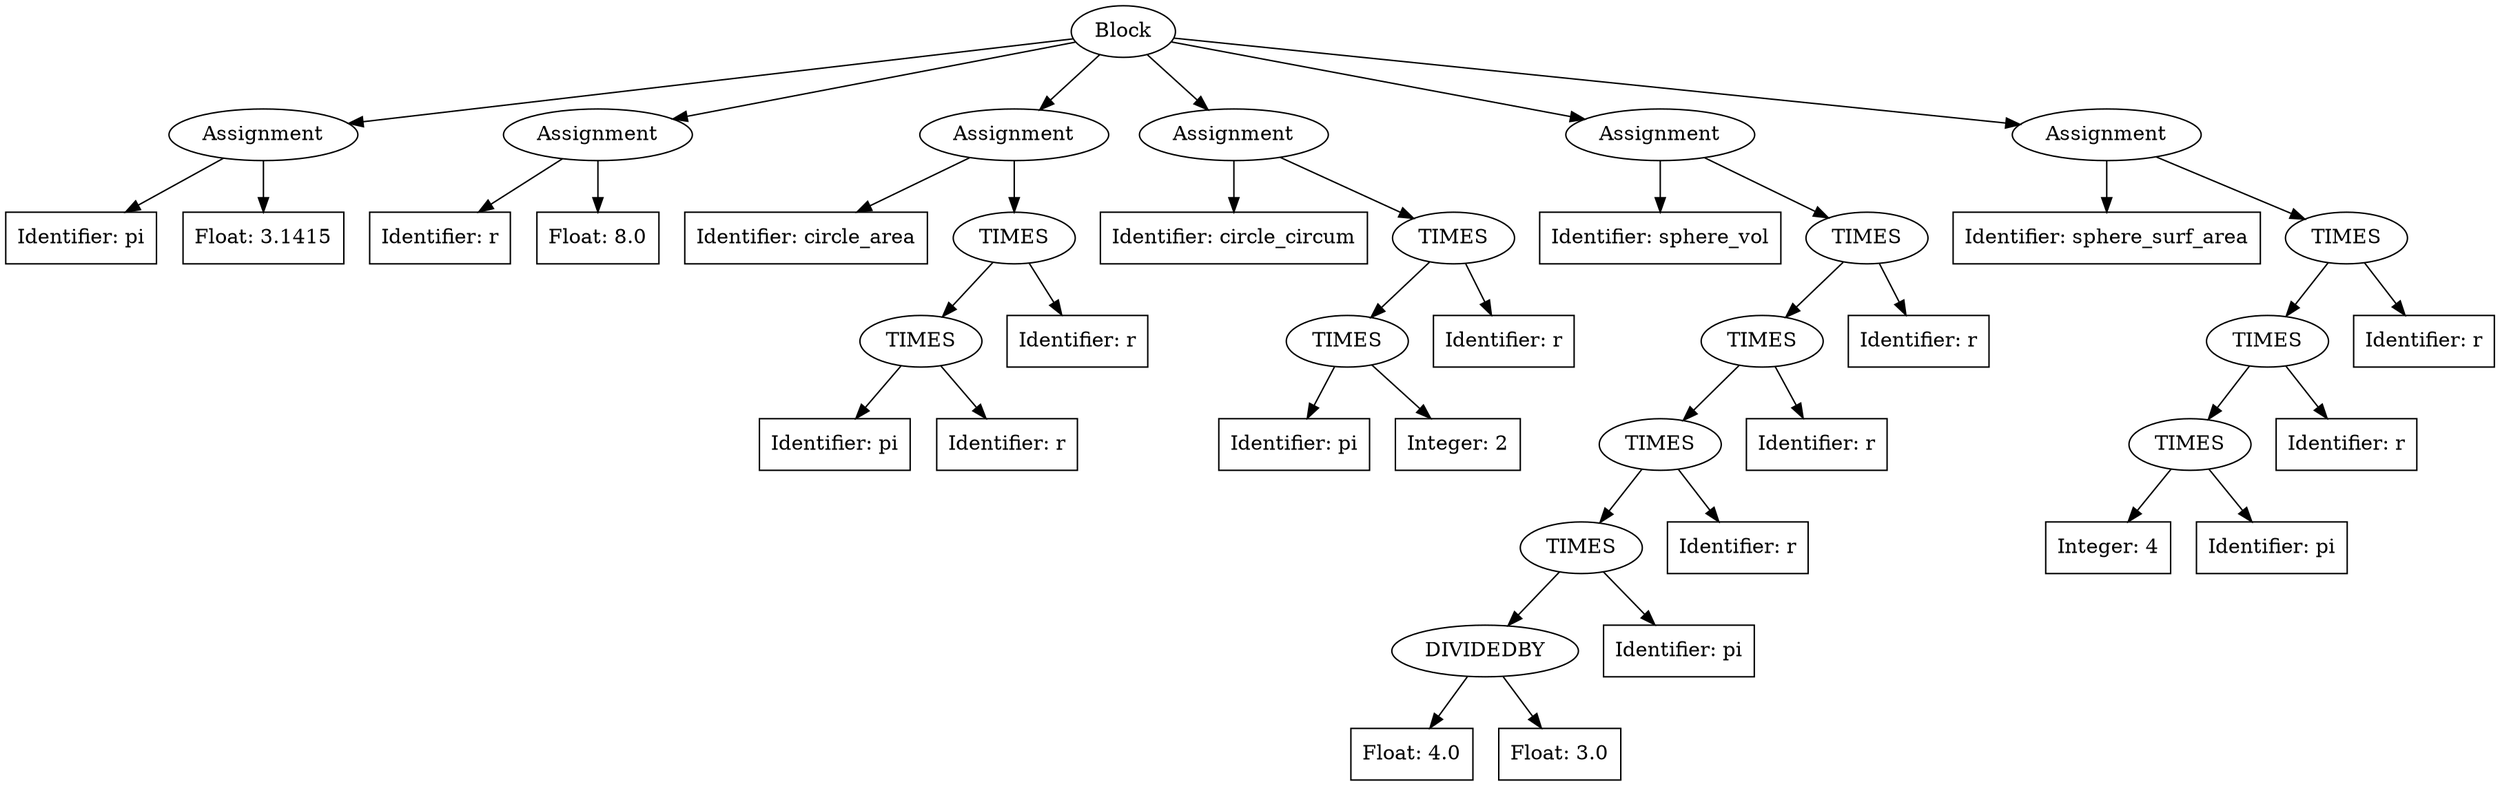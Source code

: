 digraph G {
  n0 [label="Block"];
  n0 -> n0_0;
  n0_0 [label="Assignment"];
  n0_0 -> n0_0_lhs;
  n0_0_lhs [shape=box,label="Identifier: pi"];
  n0_0 -> n0_0_rhs;
  n0_0_rhs [shape=box,label="Float: 3.1415"];
  n0 -> n0_1;
  n0_1 [label="Assignment"];
  n0_1 -> n0_1_lhs;
  n0_1_lhs [shape=box,label="Identifier: r"];
  n0_1 -> n0_1_rhs;
  n0_1_rhs [shape=box,label="Float: 8.0"];
  n0 -> n0_2;
  n0_2 [label="Assignment"];
  n0_2 -> n0_2_lhs;
  n0_2_lhs [shape=box,label="Identifier: circle_area"];
  n0_2 -> n0_2_rhs;
  n0_2_rhs [label="TIMES"];
  n0_2_rhs -> n0_2_rhs_lhs;
  n0_2_rhs_lhs [label="TIMES"];
  n0_2_rhs_lhs -> n0_2_rhs_lhs_lhs;
  n0_2_rhs_lhs_lhs [shape=box,label="Identifier: pi"];
  n0_2_rhs_lhs -> n0_2_rhs_lhs_rhs;
  n0_2_rhs_lhs_rhs [shape=box,label="Identifier: r"];
  n0_2_rhs -> n0_2_rhs_rhs;
  n0_2_rhs_rhs [shape=box,label="Identifier: r"];
  n0 -> n0_3;
  n0_3 [label="Assignment"];
  n0_3 -> n0_3_lhs;
  n0_3_lhs [shape=box,label="Identifier: circle_circum"];
  n0_3 -> n0_3_rhs;
  n0_3_rhs [label="TIMES"];
  n0_3_rhs -> n0_3_rhs_lhs;
  n0_3_rhs_lhs [label="TIMES"];
  n0_3_rhs_lhs -> n0_3_rhs_lhs_lhs;
  n0_3_rhs_lhs_lhs [shape=box,label="Identifier: pi"];
  n0_3_rhs_lhs -> n0_3_rhs_lhs_rhs;
  n0_3_rhs_lhs_rhs [shape=box,label="Integer: 2"];
  n0_3_rhs -> n0_3_rhs_rhs;
  n0_3_rhs_rhs [shape=box,label="Identifier: r"];
  n0 -> n0_4;
  n0_4 [label="Assignment"];
  n0_4 -> n0_4_lhs;
  n0_4_lhs [shape=box,label="Identifier: sphere_vol"];
  n0_4 -> n0_4_rhs;
  n0_4_rhs [label="TIMES"];
  n0_4_rhs -> n0_4_rhs_lhs;
  n0_4_rhs_lhs [label="TIMES"];
  n0_4_rhs_lhs -> n0_4_rhs_lhs_lhs;
  n0_4_rhs_lhs_lhs [label="TIMES"];
  n0_4_rhs_lhs_lhs -> n0_4_rhs_lhs_lhs_lhs;
  n0_4_rhs_lhs_lhs_lhs [label="TIMES"];
  n0_4_rhs_lhs_lhs_lhs -> n0_4_rhs_lhs_lhs_lhs_lhs;
  n0_4_rhs_lhs_lhs_lhs_lhs [label="DIVIDEDBY"];
  n0_4_rhs_lhs_lhs_lhs_lhs -> n0_4_rhs_lhs_lhs_lhs_lhs_lhs;
  n0_4_rhs_lhs_lhs_lhs_lhs_lhs [shape=box,label="Float: 4.0"];
  n0_4_rhs_lhs_lhs_lhs_lhs -> n0_4_rhs_lhs_lhs_lhs_lhs_rhs;
  n0_4_rhs_lhs_lhs_lhs_lhs_rhs [shape=box,label="Float: 3.0"];
  n0_4_rhs_lhs_lhs_lhs -> n0_4_rhs_lhs_lhs_lhs_rhs;
  n0_4_rhs_lhs_lhs_lhs_rhs [shape=box,label="Identifier: pi"];
  n0_4_rhs_lhs_lhs -> n0_4_rhs_lhs_lhs_rhs;
  n0_4_rhs_lhs_lhs_rhs [shape=box,label="Identifier: r"];
  n0_4_rhs_lhs -> n0_4_rhs_lhs_rhs;
  n0_4_rhs_lhs_rhs [shape=box,label="Identifier: r"];
  n0_4_rhs -> n0_4_rhs_rhs;
  n0_4_rhs_rhs [shape=box,label="Identifier: r"];
  n0 -> n0_5;
  n0_5 [label="Assignment"];
  n0_5 -> n0_5_lhs;
  n0_5_lhs [shape=box,label="Identifier: sphere_surf_area"];
  n0_5 -> n0_5_rhs;
  n0_5_rhs [label="TIMES"];
  n0_5_rhs -> n0_5_rhs_lhs;
  n0_5_rhs_lhs [label="TIMES"];
  n0_5_rhs_lhs -> n0_5_rhs_lhs_lhs;
  n0_5_rhs_lhs_lhs [label="TIMES"];
  n0_5_rhs_lhs_lhs -> n0_5_rhs_lhs_lhs_lhs;
  n0_5_rhs_lhs_lhs_lhs [shape=box,label="Integer: 4"];
  n0_5_rhs_lhs_lhs -> n0_5_rhs_lhs_lhs_rhs;
  n0_5_rhs_lhs_lhs_rhs [shape=box,label="Identifier: pi"];
  n0_5_rhs_lhs -> n0_5_rhs_lhs_rhs;
  n0_5_rhs_lhs_rhs [shape=box,label="Identifier: r"];
  n0_5_rhs -> n0_5_rhs_rhs;
  n0_5_rhs_rhs [shape=box,label="Identifier: r"];
}
